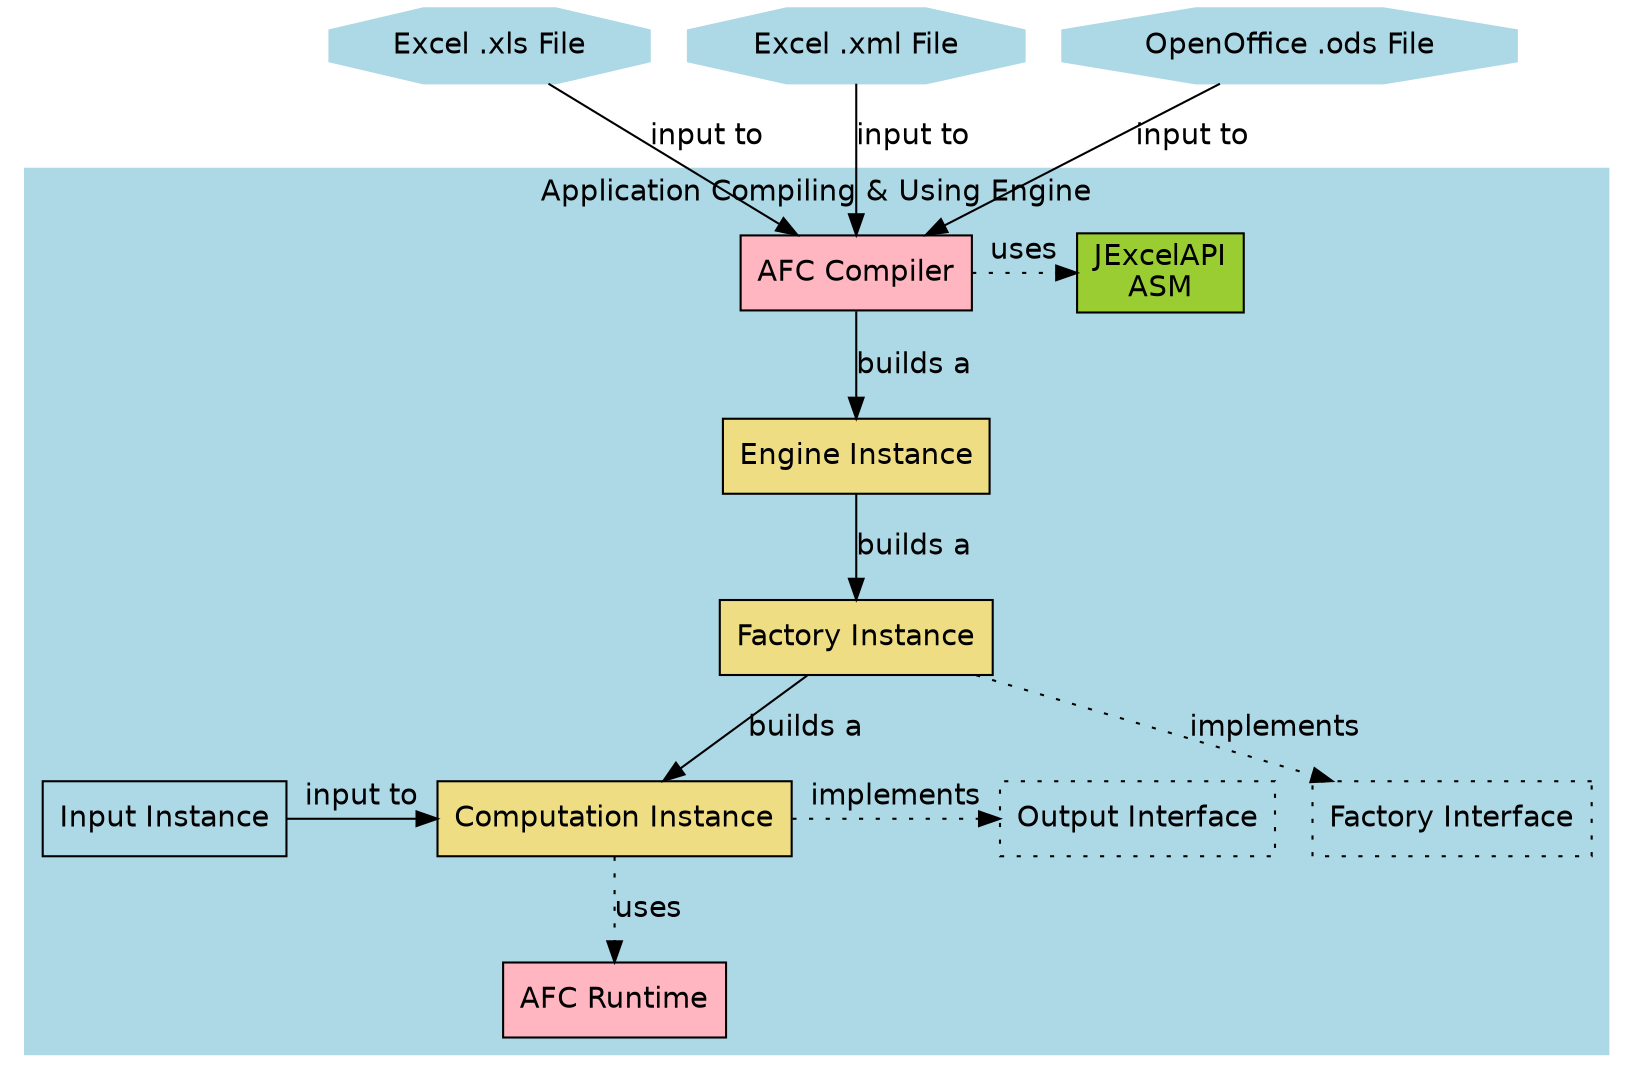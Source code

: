 digraph "AFC Component Overview" {
	fontname = "Helvetica";

	node [ shape = box, fontname = "Helvetica" ];
	edge [ fontname = "Helvetica" ];
	
	subgraph input {
					node [style = filled, color = lightblue ];
		xls			[ label = "Excel .xls File", shape=octagon ];
		xml			[ label = "Excel .xml File", shape=octagon ];
		ods			[ label = "OpenOffice .ods File", shape=octagon ];
	}
	
	subgraph cluster_runtime {
					label = "Application Compiling & Using Engine";
					style = filled;
					color = lightblue;

		{ 			node [ style = filled, fillcolor = lightpink ];
		comp 		[ label = "AFC Compiler" ];
		run			[ label = "AFC Runtime" ];
		}
		
		{ 			node [ style = filled, fillcolor = lightgoldenrod ];
		bceng		[ label = "Engine Instance" ];
		bcfact		[ label = "Factory Instance" ];
		calc		[ label = "Computation Instance" ];
		}

		inp			[ label = "Input Instance" ];
		outp		[ label = "Output Interface", style = dotted ];
		fact		[ label = "Factory Interface", style = dotted ];
		
		{ 			node [ style = filled, fillcolor = yellowgreen ];
		ext			[ label = "JExcelAPI\nASM" ];
		}
		
		{ rank = same; comp; ext; }
		{ rank = same; calc; inp; outp; }
	}

	{ 				edge [ label = "input to" ];
	xls -> comp;
	xml -> comp;
	ods -> comp;
	inp -> calc;
	}
	
	{ 				edge [ label = "builds a" ];
	comp -> bceng -> bcfact -> calc;
	}

	{ 				edge [ label = "implements", style=dotted ];
	calc -> outp;
	bcfact -> fact;
	}

	{ 				edge [ style = dotted, label = "uses" ];
	comp -> ext;
	calc -> run;
	}

}